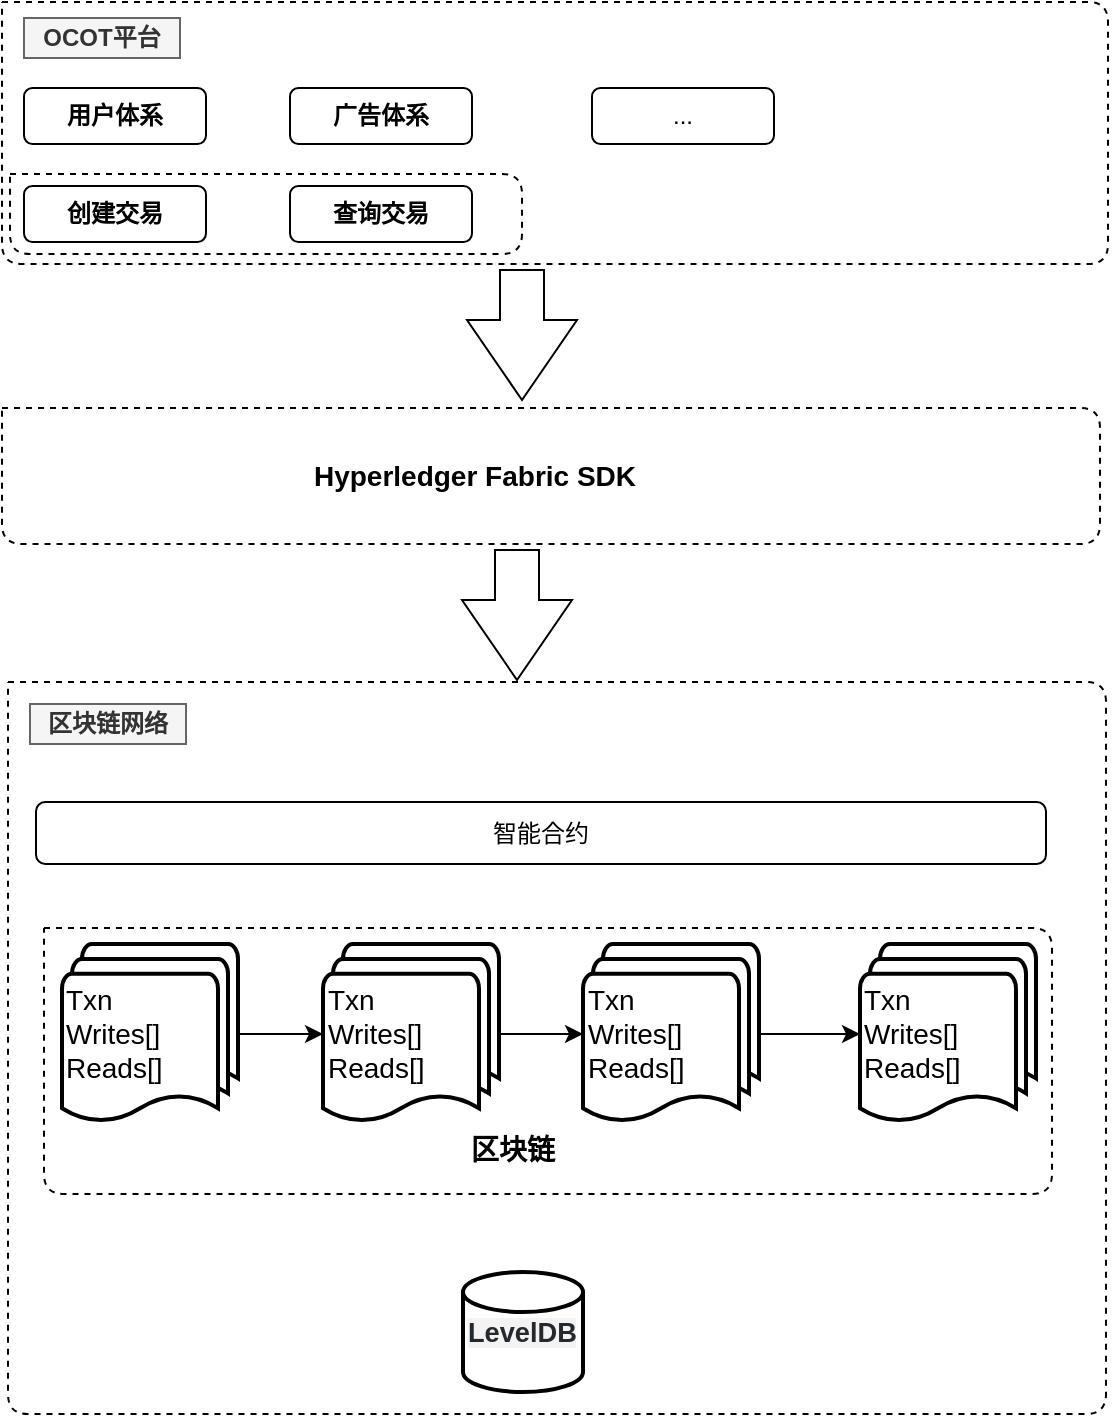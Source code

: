 <mxfile version="11.3.0" type="github" pages="1"><diagram id="ybbbF9Ips_LNxDzgqKM6" name="第 1 页"><mxGraphModel dx="1822" dy="794" grid="0" gridSize="10" guides="1" tooltips="1" connect="1" arrows="1" fold="1" page="0" pageScale="1" pageWidth="827" pageHeight="1169" math="0" shadow="0"><root><mxCell id="0"/><mxCell id="1" parent="0"/><mxCell id="frH8ttqrZoPlYyRedVNz-21" value="" style="html=1;shadow=0;dashed=0;align=center;verticalAlign=middle;shape=mxgraph.arrows2.arrow;dy=0.6;dx=40;direction=south;notch=0;" vertex="1" parent="1"><mxGeometry x="135.5" y="228" width="55" height="65" as="geometry"/></mxCell><mxCell id="frH8ttqrZoPlYyRedVNz-24" value="" style="group" vertex="1" connectable="0" parent="1"><mxGeometry x="-97" y="94" width="553" height="131" as="geometry"/></mxCell><mxCell id="frH8ttqrZoPlYyRedVNz-1" value="" style="endArrow=none;dashed=1;html=1;" edge="1" parent="frH8ttqrZoPlYyRedVNz-24"><mxGeometry width="50" height="50" relative="1" as="geometry"><mxPoint as="sourcePoint"/><mxPoint as="targetPoint"/><Array as="points"><mxPoint x="553"/><mxPoint x="553" y="131"/><mxPoint y="131"/></Array></mxGeometry></mxCell><mxCell id="frH8ttqrZoPlYyRedVNz-2" value="OCOT平台" style="text;html=1;strokeColor=#666666;fillColor=#f5f5f5;align=center;verticalAlign=middle;whiteSpace=wrap;rounded=0;fontStyle=1;fontColor=#333333;" vertex="1" parent="frH8ttqrZoPlYyRedVNz-24"><mxGeometry x="11" y="8" width="78" height="20" as="geometry"/></mxCell><mxCell id="frH8ttqrZoPlYyRedVNz-3" value="用户体系" style="rounded=1;whiteSpace=wrap;html=1;fontStyle=1" vertex="1" parent="frH8ttqrZoPlYyRedVNz-24"><mxGeometry x="11" y="43" width="91" height="28" as="geometry"/></mxCell><mxCell id="frH8ttqrZoPlYyRedVNz-4" value="&lt;b&gt;广告体系&lt;/b&gt;" style="rounded=1;whiteSpace=wrap;html=1;" vertex="1" parent="frH8ttqrZoPlYyRedVNz-24"><mxGeometry x="144" y="43" width="91" height="28" as="geometry"/></mxCell><mxCell id="frH8ttqrZoPlYyRedVNz-5" value="..." style="rounded=1;whiteSpace=wrap;html=1;" vertex="1" parent="frH8ttqrZoPlYyRedVNz-24"><mxGeometry x="295" y="43" width="91" height="28" as="geometry"/></mxCell><mxCell id="frH8ttqrZoPlYyRedVNz-6" value="创建交易" style="rounded=1;whiteSpace=wrap;html=1;fontStyle=1" vertex="1" parent="frH8ttqrZoPlYyRedVNz-24"><mxGeometry x="11" y="92" width="91" height="28" as="geometry"/></mxCell><mxCell id="frH8ttqrZoPlYyRedVNz-7" value="查询交易" style="rounded=1;whiteSpace=wrap;html=1;fontStyle=1" vertex="1" parent="frH8ttqrZoPlYyRedVNz-24"><mxGeometry x="144" y="92" width="91" height="28" as="geometry"/></mxCell><mxCell id="frH8ttqrZoPlYyRedVNz-9" value="" style="group" vertex="1" connectable="0" parent="frH8ttqrZoPlYyRedVNz-24"><mxGeometry x="4" y="86" width="256" height="40" as="geometry"/></mxCell><mxCell id="frH8ttqrZoPlYyRedVNz-10" value="" style="endArrow=none;dashed=1;html=1;" edge="1" parent="frH8ttqrZoPlYyRedVNz-9"><mxGeometry width="50" height="50" relative="1" as="geometry"><mxPoint as="sourcePoint"/><mxPoint as="targetPoint"/><Array as="points"><mxPoint x="256"/><mxPoint x="256" y="40"/><mxPoint y="40"/></Array></mxGeometry></mxCell><mxCell id="frH8ttqrZoPlYyRedVNz-26" value="" style="group" vertex="1" connectable="0" parent="1"><mxGeometry x="-97" y="297" width="549" height="68" as="geometry"/></mxCell><mxCell id="frH8ttqrZoPlYyRedVNz-20" value="" style="endArrow=none;dashed=1;html=1;" edge="1" parent="frH8ttqrZoPlYyRedVNz-26"><mxGeometry width="50" height="50" relative="1" as="geometry"><mxPoint as="sourcePoint"/><mxPoint as="targetPoint"/><Array as="points"><mxPoint x="549"/><mxPoint x="549" y="68"/><mxPoint y="68"/></Array></mxGeometry></mxCell><mxCell id="frH8ttqrZoPlYyRedVNz-25" value="Hyperledger Fabric SDK" style="text;html=1;strokeColor=none;fillColor=none;align=center;verticalAlign=middle;whiteSpace=wrap;rounded=0;fontStyle=1;fontSize=14;" vertex="1" parent="frH8ttqrZoPlYyRedVNz-26"><mxGeometry x="144" y="24" width="185" height="20" as="geometry"/></mxCell><mxCell id="frH8ttqrZoPlYyRedVNz-43" value="" style="html=1;shadow=0;dashed=0;align=center;verticalAlign=middle;shape=mxgraph.arrows2.arrow;dy=0.6;dx=40;direction=south;notch=0;" vertex="1" parent="1"><mxGeometry x="133" y="368" width="55" height="65" as="geometry"/></mxCell><mxCell id="frH8ttqrZoPlYyRedVNz-44" value="" style="group" vertex="1" connectable="0" parent="1"><mxGeometry x="-94" y="434" width="549" height="366" as="geometry"/></mxCell><mxCell id="frH8ttqrZoPlYyRedVNz-27" value="" style="group" vertex="1" connectable="0" parent="frH8ttqrZoPlYyRedVNz-44"><mxGeometry width="549" height="366" as="geometry"/></mxCell><mxCell id="frH8ttqrZoPlYyRedVNz-28" value="" style="endArrow=none;dashed=1;html=1;" edge="1" parent="frH8ttqrZoPlYyRedVNz-27"><mxGeometry width="50" height="50" relative="1" as="geometry"><mxPoint as="sourcePoint"/><mxPoint as="targetPoint"/><Array as="points"><mxPoint x="549"/><mxPoint x="549" y="366"/><mxPoint y="366"/></Array></mxGeometry></mxCell><mxCell id="frH8ttqrZoPlYyRedVNz-30" value="区块链网络" style="text;html=1;strokeColor=#666666;fillColor=#f5f5f5;align=center;verticalAlign=middle;whiteSpace=wrap;rounded=0;fontStyle=1;fontColor=#333333;" vertex="1" parent="frH8ttqrZoPlYyRedVNz-27"><mxGeometry x="11" y="11" width="78" height="20" as="geometry"/></mxCell><mxCell id="frH8ttqrZoPlYyRedVNz-31" value="智能合约" style="rounded=1;whiteSpace=wrap;html=1;" vertex="1" parent="frH8ttqrZoPlYyRedVNz-27"><mxGeometry x="14" y="60" width="505" height="31" as="geometry"/></mxCell><mxCell id="frH8ttqrZoPlYyRedVNz-32" value="" style="endArrow=none;dashed=1;html=1;fontSize=14;" edge="1" parent="frH8ttqrZoPlYyRedVNz-27"><mxGeometry width="50" height="50" relative="1" as="geometry"><mxPoint x="18" y="123" as="sourcePoint"/><mxPoint x="18" y="123" as="targetPoint"/><Array as="points"><mxPoint x="522" y="123"/><mxPoint x="522" y="256"/><mxPoint x="18" y="256"/></Array></mxGeometry></mxCell><mxCell id="frH8ttqrZoPlYyRedVNz-38" style="edgeStyle=orthogonalEdgeStyle;rounded=0;orthogonalLoop=1;jettySize=auto;html=1;exitX=1;exitY=0.5;exitDx=0;exitDy=0;exitPerimeter=0;entryX=0;entryY=0.5;entryDx=0;entryDy=0;entryPerimeter=0;fontSize=14;" edge="1" parent="frH8ttqrZoPlYyRedVNz-27" source="frH8ttqrZoPlYyRedVNz-33" target="frH8ttqrZoPlYyRedVNz-35"><mxGeometry relative="1" as="geometry"/></mxCell><mxCell id="frH8ttqrZoPlYyRedVNz-33" value="Txn&lt;br&gt;Writes[]&lt;br&gt;Reads[]" style="strokeWidth=2;html=1;shape=mxgraph.flowchart.multi-document;whiteSpace=wrap;fontSize=14;align=left;" vertex="1" parent="frH8ttqrZoPlYyRedVNz-27"><mxGeometry x="27" y="131" width="88" height="90" as="geometry"/></mxCell><mxCell id="frH8ttqrZoPlYyRedVNz-39" style="edgeStyle=orthogonalEdgeStyle;rounded=0;orthogonalLoop=1;jettySize=auto;html=1;exitX=1;exitY=0.5;exitDx=0;exitDy=0;exitPerimeter=0;fontSize=14;" edge="1" parent="frH8ttqrZoPlYyRedVNz-27" source="frH8ttqrZoPlYyRedVNz-35" target="frH8ttqrZoPlYyRedVNz-36"><mxGeometry relative="1" as="geometry"/></mxCell><mxCell id="frH8ttqrZoPlYyRedVNz-35" value="Txn&lt;br&gt;Writes[]&lt;br&gt;Reads[]" style="strokeWidth=2;html=1;shape=mxgraph.flowchart.multi-document;whiteSpace=wrap;fontSize=14;align=left;" vertex="1" parent="frH8ttqrZoPlYyRedVNz-27"><mxGeometry x="157.5" y="131" width="88" height="90" as="geometry"/></mxCell><mxCell id="frH8ttqrZoPlYyRedVNz-40" style="edgeStyle=orthogonalEdgeStyle;rounded=0;orthogonalLoop=1;jettySize=auto;html=1;exitX=1;exitY=0.5;exitDx=0;exitDy=0;exitPerimeter=0;entryX=0;entryY=0.5;entryDx=0;entryDy=0;entryPerimeter=0;fontSize=14;" edge="1" parent="frH8ttqrZoPlYyRedVNz-27" source="frH8ttqrZoPlYyRedVNz-36" target="frH8ttqrZoPlYyRedVNz-37"><mxGeometry relative="1" as="geometry"/></mxCell><mxCell id="frH8ttqrZoPlYyRedVNz-36" value="Txn&lt;br&gt;Writes[]&lt;br&gt;Reads[]" style="strokeWidth=2;html=1;shape=mxgraph.flowchart.multi-document;whiteSpace=wrap;fontSize=14;align=left;" vertex="1" parent="frH8ttqrZoPlYyRedVNz-27"><mxGeometry x="287.5" y="131" width="88" height="90" as="geometry"/></mxCell><mxCell id="frH8ttqrZoPlYyRedVNz-37" value="Txn&lt;br&gt;Writes[]&lt;br&gt;Reads[]" style="strokeWidth=2;html=1;shape=mxgraph.flowchart.multi-document;whiteSpace=wrap;fontSize=14;align=left;" vertex="1" parent="frH8ttqrZoPlYyRedVNz-27"><mxGeometry x="426" y="131" width="88" height="90" as="geometry"/></mxCell><mxCell id="frH8ttqrZoPlYyRedVNz-41" value="&lt;span style=&quot;color: rgb(36 , 41 , 46) ; font-family: , &amp;#34;consolas&amp;#34; , &amp;#34;liberation mono&amp;#34; , &amp;#34;menlo&amp;#34; , monospace ; font-size: 13.6px ; white-space: normal ; background-color: rgba(27 , 31 , 35 , 0.05)&quot;&gt;&lt;b&gt;LevelDB&lt;/b&gt;&lt;/span&gt;" style="strokeWidth=2;html=1;shape=mxgraph.flowchart.database;whiteSpace=wrap;fontSize=14;align=left;" vertex="1" parent="frH8ttqrZoPlYyRedVNz-27"><mxGeometry x="227.5" y="295" width="60" height="60" as="geometry"/></mxCell><mxCell id="frH8ttqrZoPlYyRedVNz-42" value="区块链" style="text;strokeColor=none;fillColor=none;html=1;fontSize=14;fontStyle=1;verticalAlign=middle;align=center;" vertex="1" parent="frH8ttqrZoPlYyRedVNz-27"><mxGeometry x="202" y="214" width="100" height="40" as="geometry"/></mxCell></root></mxGraphModel></diagram></mxfile>